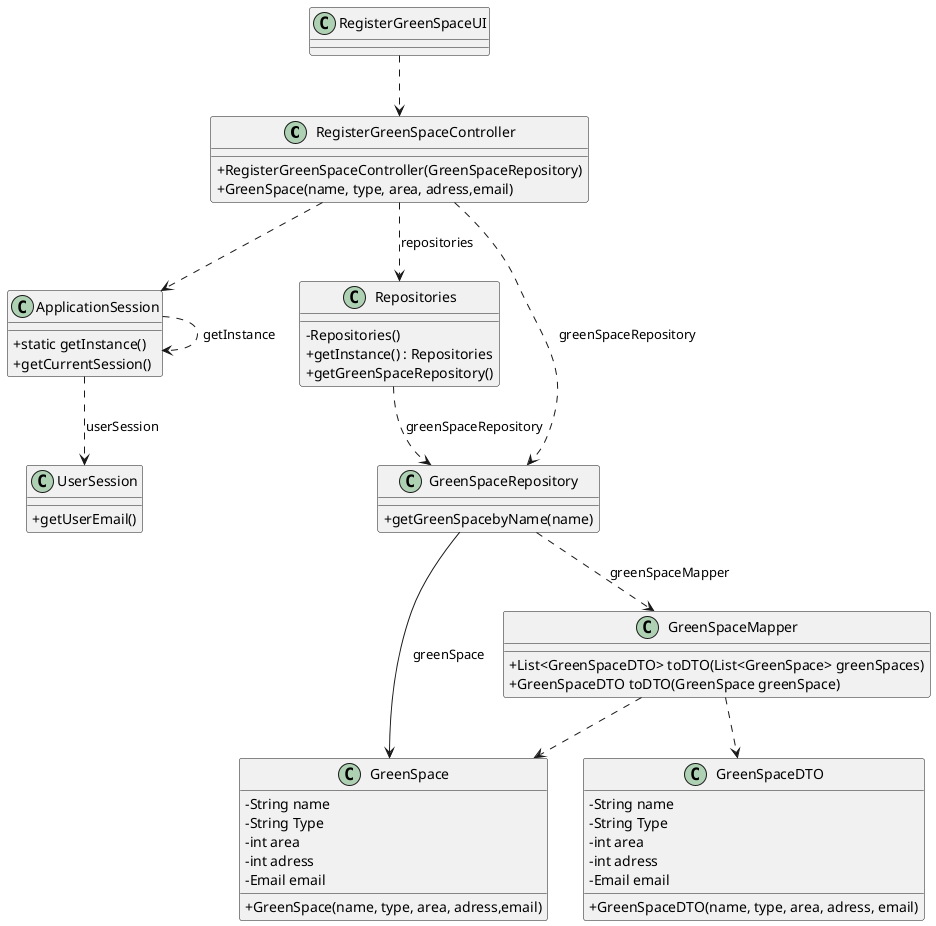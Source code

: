 @startuml
skinparam classAttributeIconSize 0

class RegisterGreenSpaceController {
     + RegisterGreenSpaceController(GreenSpaceRepository)
        + GreenSpace(name, type, area, adress,email)

}


class RegisterGreenSpaceUI {
}
class ApplicationSession
{
    + static getInstance()
    + getCurrentSession()
}
class UserSession
{
    + getUserEmail()
}

class GreenSpace
{
    - String name
    - String Type
    - int area
    - int adress
    - Email email
    + GreenSpace(name, type, area, adress,email)
}
class Repositories {
    - Repositories()
    + getInstance() : Repositories
    + getGreenSpaceRepository()
}

class GreenSpaceRepository {
   + getGreenSpacebyName(name)
}

class GreenSpaceMapper {
    + List<GreenSpaceDTO> toDTO(List<GreenSpace> greenSpaces)
    + GreenSpaceDTO toDTO(GreenSpace greenSpace)
}
class GreenSpaceDTO{
    - String name
    - String Type
    - int area
    - int adress
    - Email email
    + GreenSpaceDTO(name, type, area, adress, email)
}

RegisterGreenSpaceUI ..> RegisterGreenSpaceController
RegisterGreenSpaceController ..> GreenSpaceRepository : greenSpaceRepository
GreenSpaceRepository ---> GreenSpace : greenSpace
Repositories ..> GreenSpaceRepository : greenSpaceRepository
RegisterGreenSpaceController ..> Repositories : repositories
GreenSpaceMapper ..> GreenSpace
GreenSpaceMapper ..> GreenSpaceDTO
GreenSpaceRepository ..> GreenSpaceMapper : greenSpaceMapper
RegisterGreenSpaceController ..> ApplicationSession
ApplicationSession ..> UserSession : userSession
ApplicationSession ..> ApplicationSession :getInstance
@enduml